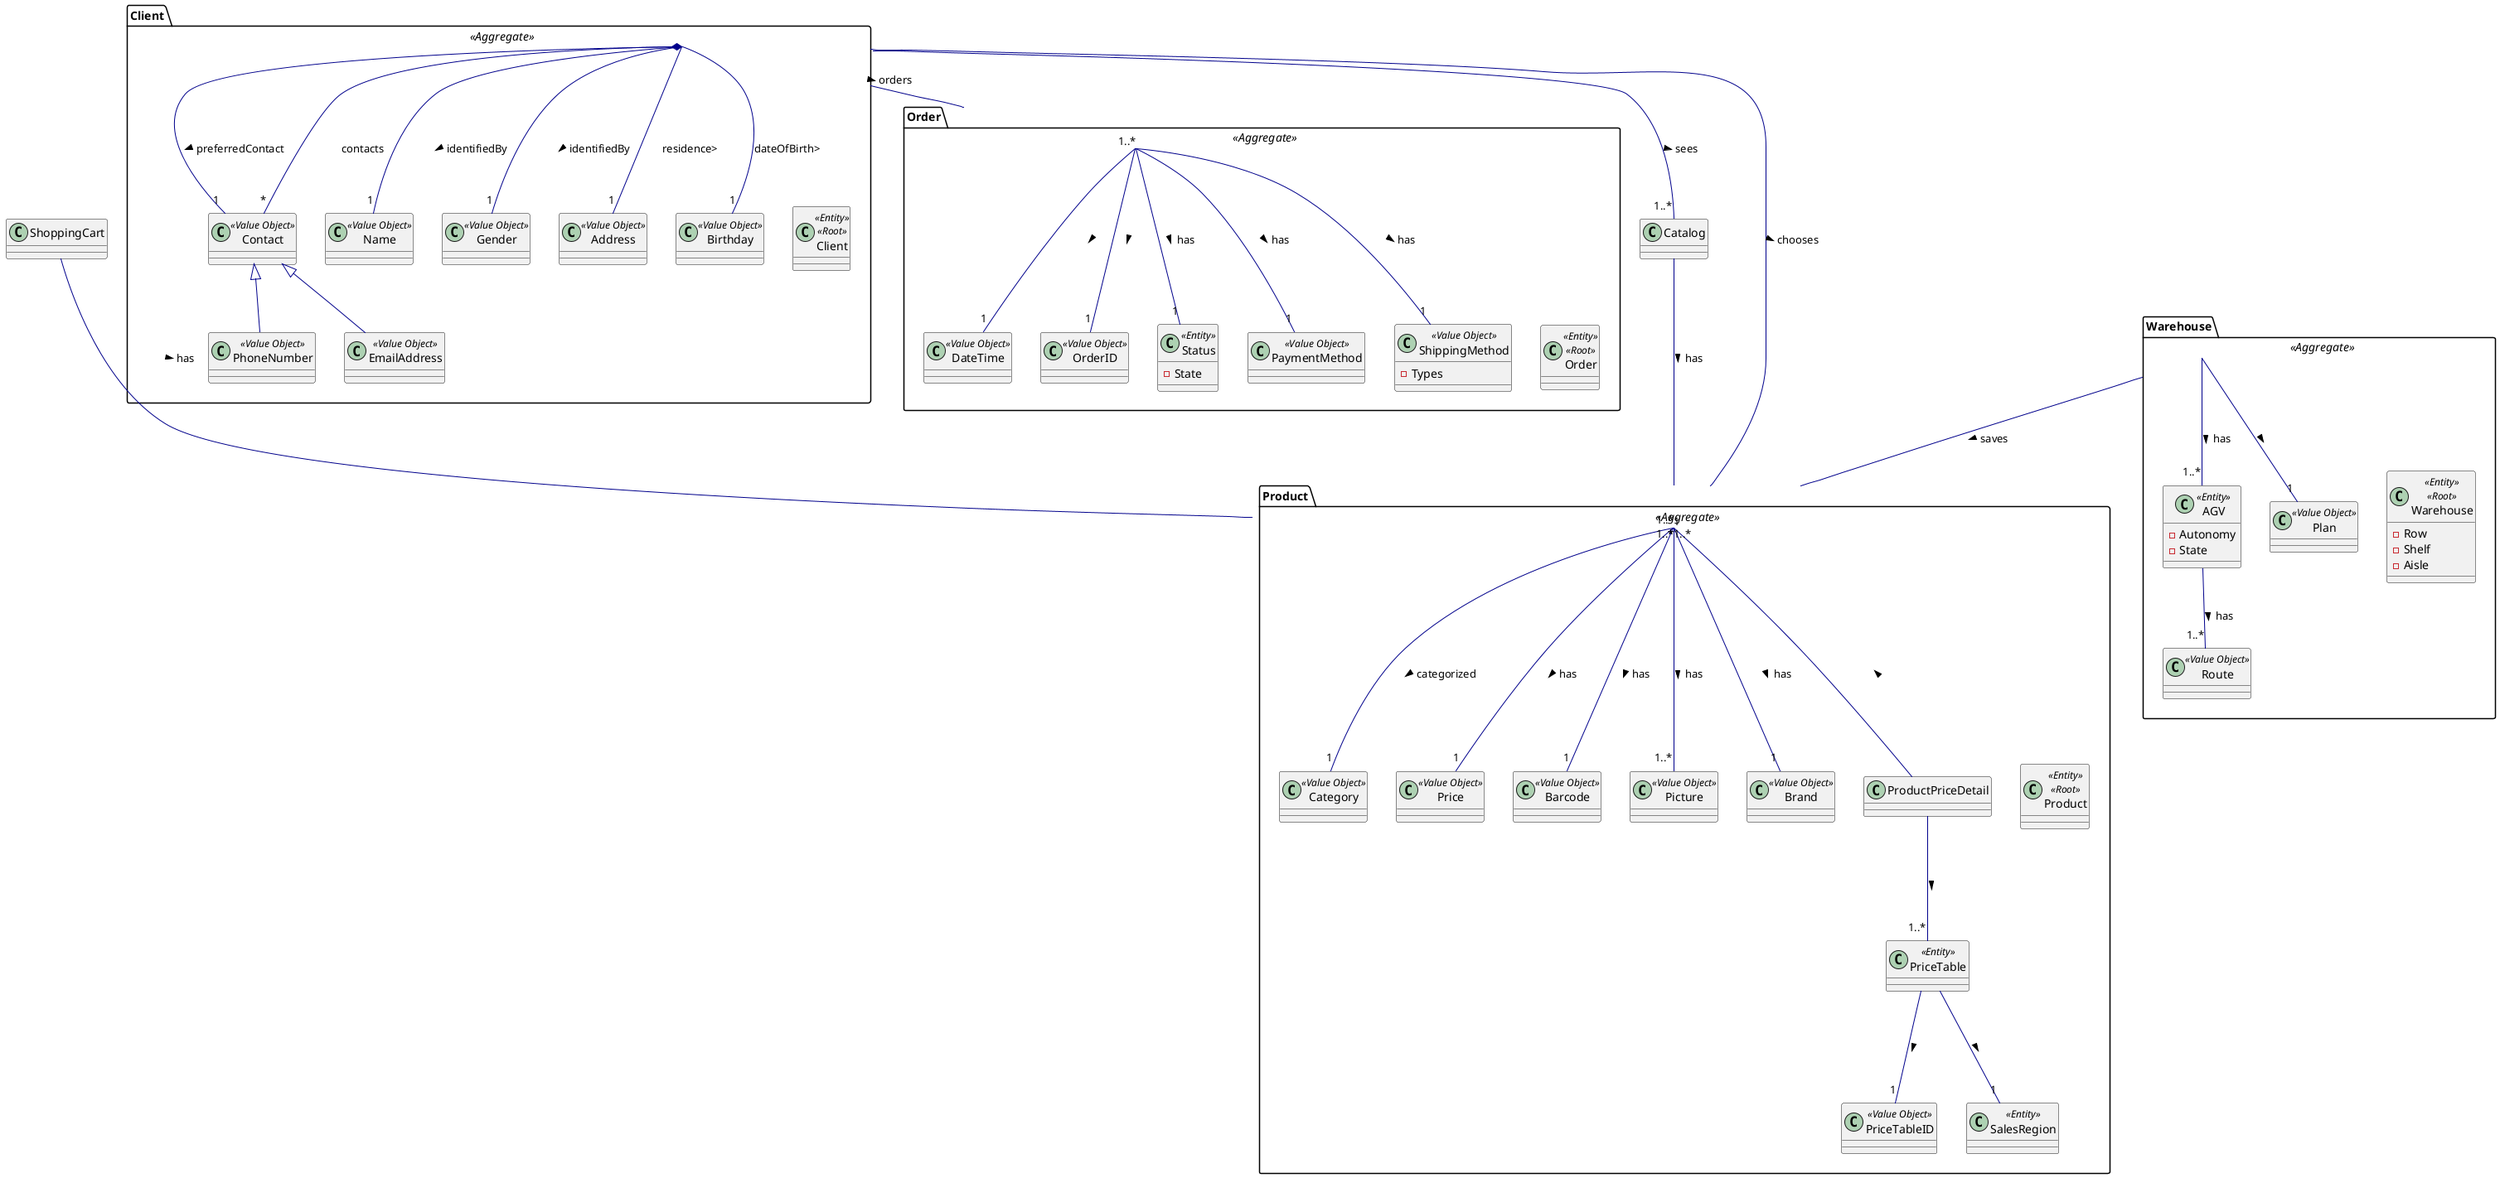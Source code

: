 @startuml

skinparam class {
ArrowColor DarkBlue
}

skinparam stereotypeCBackgroundColor LightBlue

package Client <<Aggregate>>{
class Client <<Entity>> <<Root>>

class Contact <<Value Object>>

class PhoneNumber <<Value Object>>

class EmailAddress <<Value Object>>

class Name <<Value Object>>

class Gender <<Value Object>>

class Address <<Value Object>>

class Birthday <<Value Object>>
}


/' Client '/
Client --- "1" Contact : preferredContact >
Client -- "1" Name : identifiedBy >
Client *-- "*" Contact : contacts
Client -- "1" Gender : identifiedBy >
Client -- "1" Address : residence>
Client -- "1" Birthday : dateOfBirth>
Contact <|-- PhoneNumber
Contact <|-- EmailAddress


package Product <<Aggregate>>{
class Product <<Entity>> <<Root>>

class PriceTableID <<Value Object>>

class PriceTable <<Entity>>

class SalesRegion <<Entity>>

class Category <<Value Object>>

class ProductPriceDetail

class Price <<Value Object>>

class Barcode <<Value Object>>

class Picture <<Value Object>>

class Brand <<Value Object>>
}


/' Product '/
Product --- "1" Category: categorized >
Product --- "1" Price: has >
Product --- "1..*" Picture: has >
Product --- "1" Barcode: has >
Product --- "1" Brand: has >
ProductPriceDetail -- "1" Product: >
ProductPriceDetail --- "1..*" PriceTable: >
PriceTable --- "1" PriceTableID: >
PriceTable --- "1" SalesRegion: >



package Warehouse <<Aggregate>>{
    class Warehouse <<Entity>> <<Root>>{
    -Row
    -Shelf
    -Aisle
    }

    class AGV <<Entity>>{
    -Autonomy
    -State
    }

class Route <<Value Object>>

class Plan <<Value Object>>
}


/' Warehouse '/

Warehouse -- "1..*" AGV: has >
AGV -- "1..*" Route: has >
Warehouse -- "1" Plan: >



package Order <<Aggregate>>{
class Order <<Entity>> <<Root>>

class DateTime <<Value Object>>

class OrderID <<Value Object>>

    class Status <<Entity>>{
    -State
    }

class PaymentMethod <<Value Object>>

    class ShippingMethod <<Value Object>>{
    -Types
    }
}


/' Order '/
Order --- "1" OrderID : >
Order --- "1" DateTime : >
Order --- "1" Status : has >
Order --- "1" PaymentMethod : has >
Order --- "1" ShippingMethod : has >



class ShoppingCart

/' ShoppingCart '/
ShoppingCart --- "1..*" Product: has >

class Catalog

/' Catalog '/
Client --- "1..*" Catalog: sees >
Catalog --- "1..*" Product: has >


/' Joined Aggregates '/
Client -- "1..*" Order: orders >
Client -- "1..*" Product: chooses >
Warehouse -- "*" Product: saves >

@enduml